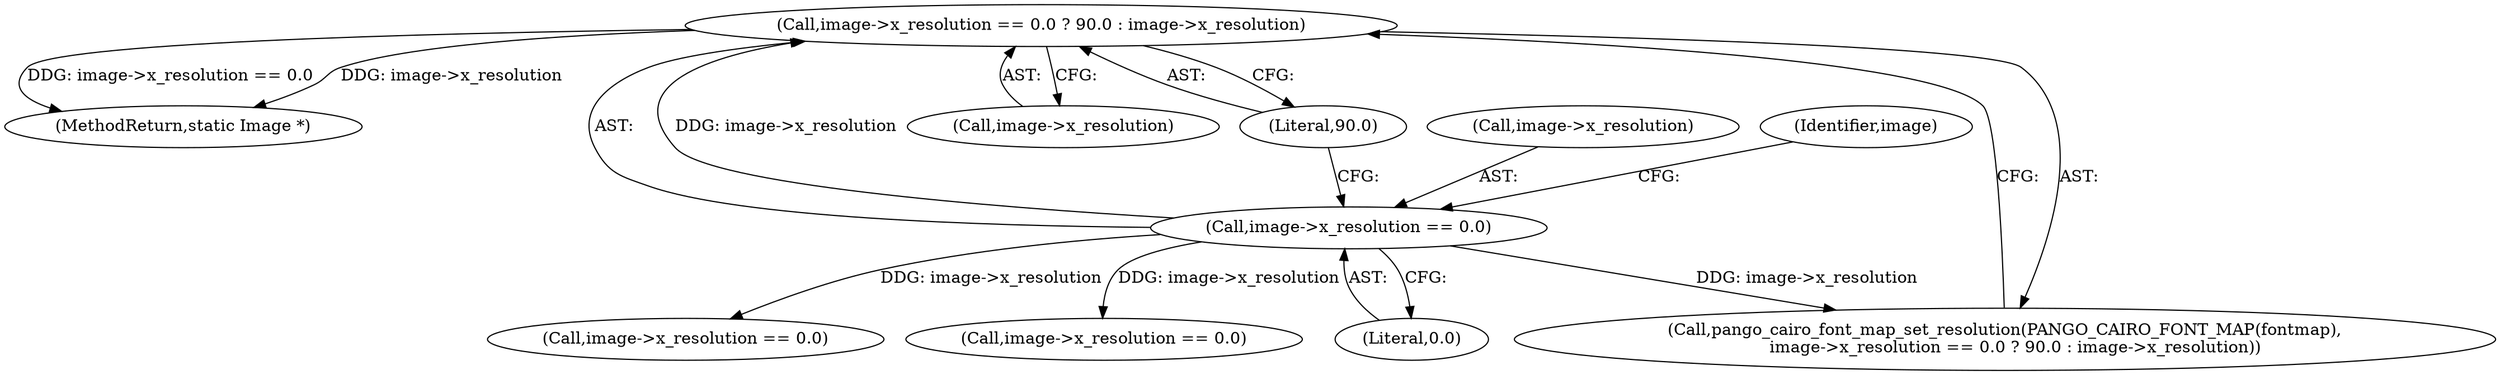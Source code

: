 digraph "0_ImageMagick_f6e9d0d9955e85bdd7540b251cd50d598dacc5e6_42@pointer" {
"1000247" [label="(Call,image->x_resolution == 0.0 ? 90.0 : image->x_resolution)"];
"1000248" [label="(Call,image->x_resolution == 0.0)"];
"1000249" [label="(Call,image->x_resolution)"];
"1000252" [label="(Literal,0.0)"];
"1000248" [label="(Call,image->x_resolution == 0.0)"];
"1000578" [label="(Call,image->x_resolution == 0.0)"];
"1000255" [label="(Identifier,image)"];
"1000247" [label="(Call,image->x_resolution == 0.0 ? 90.0 : image->x_resolution)"];
"1000830" [label="(Call,image->x_resolution == 0.0)"];
"1001189" [label="(MethodReturn,static Image *)"];
"1000244" [label="(Call,pango_cairo_font_map_set_resolution(PANGO_CAIRO_FONT_MAP(fontmap),\n    image->x_resolution == 0.0 ? 90.0 : image->x_resolution))"];
"1000253" [label="(Literal,90.0)"];
"1000254" [label="(Call,image->x_resolution)"];
"1000247" -> "1000244"  [label="AST: "];
"1000247" -> "1000253"  [label="CFG: "];
"1000247" -> "1000254"  [label="CFG: "];
"1000248" -> "1000247"  [label="AST: "];
"1000253" -> "1000247"  [label="AST: "];
"1000254" -> "1000247"  [label="AST: "];
"1000244" -> "1000247"  [label="CFG: "];
"1000247" -> "1001189"  [label="DDG: image->x_resolution == 0.0"];
"1000247" -> "1001189"  [label="DDG: image->x_resolution"];
"1000248" -> "1000247"  [label="DDG: image->x_resolution"];
"1000248" -> "1000252"  [label="CFG: "];
"1000249" -> "1000248"  [label="AST: "];
"1000252" -> "1000248"  [label="AST: "];
"1000253" -> "1000248"  [label="CFG: "];
"1000255" -> "1000248"  [label="CFG: "];
"1000248" -> "1000244"  [label="DDG: image->x_resolution"];
"1000248" -> "1000578"  [label="DDG: image->x_resolution"];
"1000248" -> "1000830"  [label="DDG: image->x_resolution"];
}
